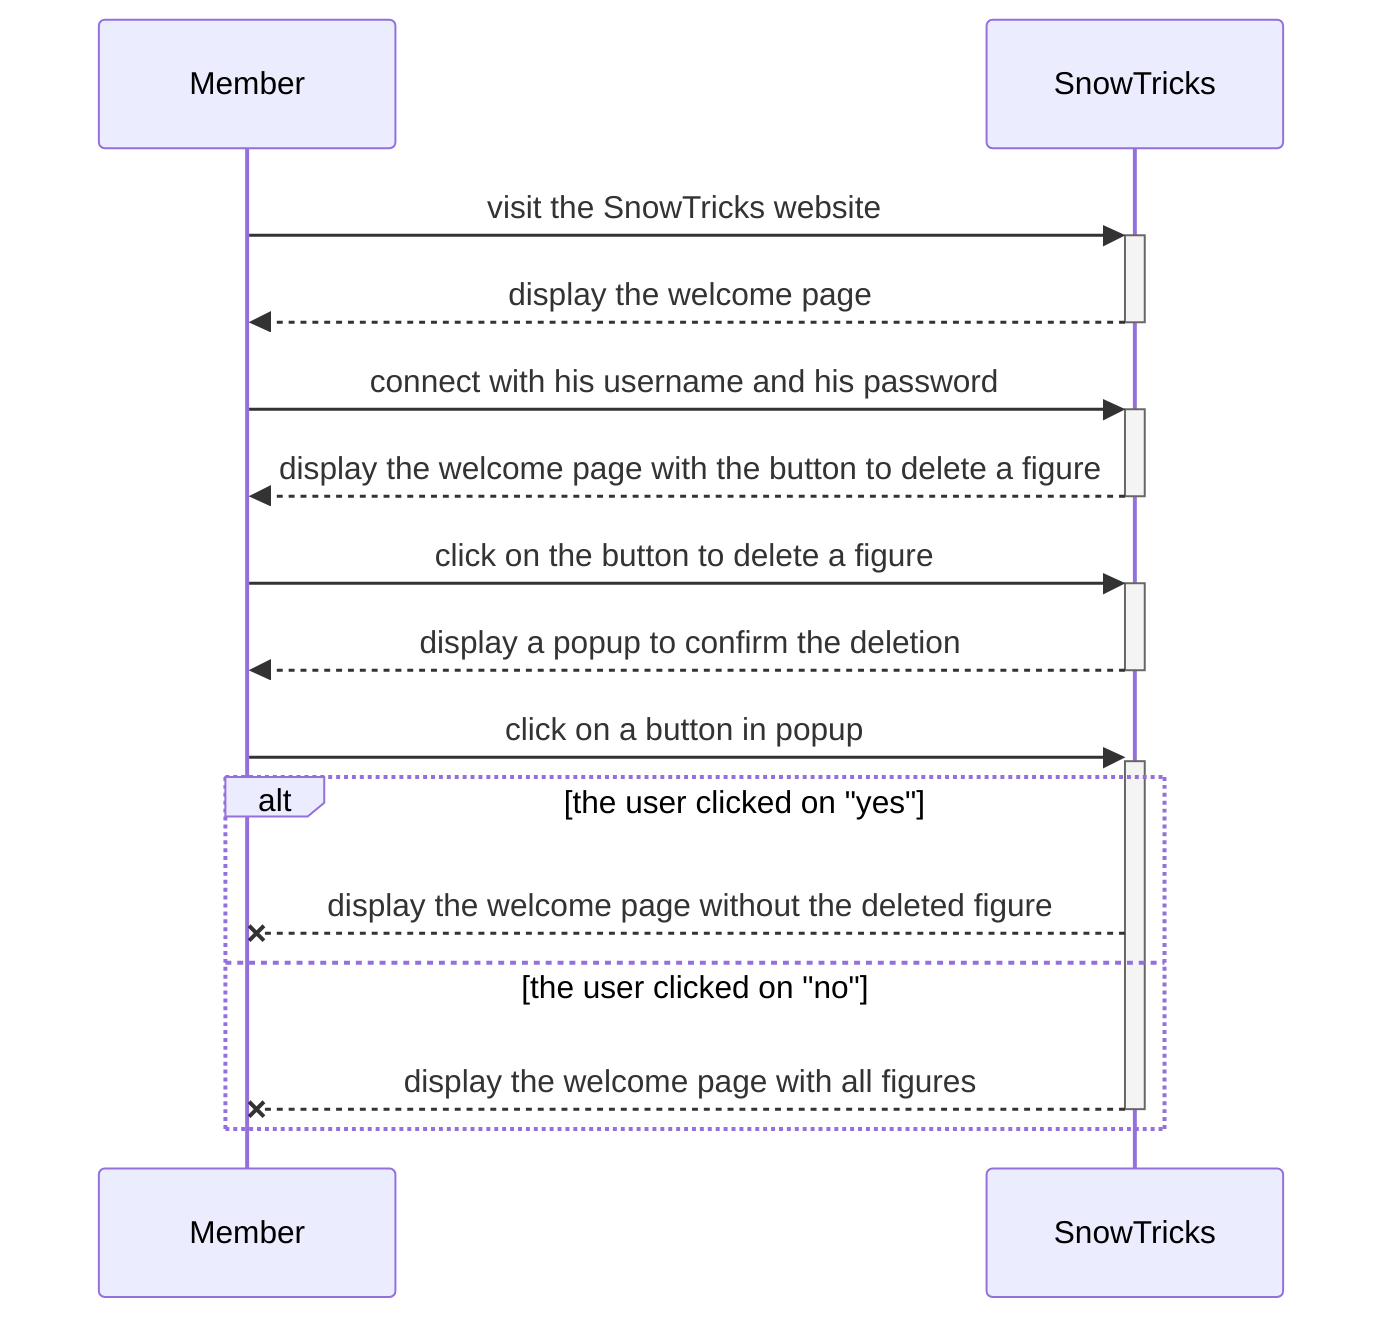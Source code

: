 sequenceDiagram
    Member->>+SnowTricks: visit the SnowTricks website
    SnowTricks-->>-Member: display the welcome page
    Member->>+SnowTricks: connect with his username and his password
    SnowTricks-->>-Member: display the welcome page with the button to delete a figure
    Member->>+SnowTricks: click on the button to delete a figure
    SnowTricks-->>-Member: display a popup to confirm the deletion
    Member->>+SnowTricks: click on a button in popup
    alt the user clicked on "yes"
    SnowTricks --x Member: display the welcome page without the deleted figure
    else the user clicked on "no"
    SnowTricks --x- Member: display the welcome page with all figures
    end